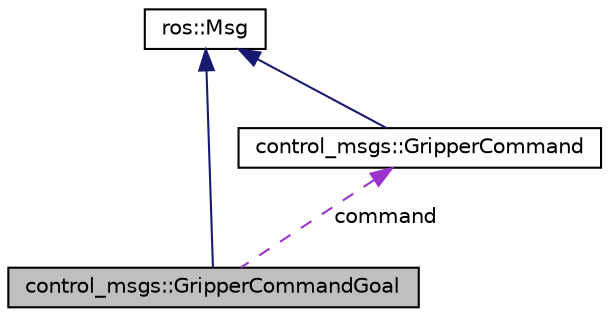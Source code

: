 digraph "control_msgs::GripperCommandGoal"
{
  edge [fontname="Helvetica",fontsize="10",labelfontname="Helvetica",labelfontsize="10"];
  node [fontname="Helvetica",fontsize="10",shape=record];
  Node1 [label="control_msgs::GripperCommandGoal",height=0.2,width=0.4,color="black", fillcolor="grey75", style="filled" fontcolor="black"];
  Node2 -> Node1 [dir="back",color="midnightblue",fontsize="10",style="solid",fontname="Helvetica"];
  Node2 [label="ros::Msg",height=0.2,width=0.4,color="black", fillcolor="white", style="filled",URL="$classros_1_1_msg.html"];
  Node3 -> Node1 [dir="back",color="darkorchid3",fontsize="10",style="dashed",label=" command" ,fontname="Helvetica"];
  Node3 [label="control_msgs::GripperCommand",height=0.2,width=0.4,color="black", fillcolor="white", style="filled",URL="$classcontrol__msgs_1_1_gripper_command.html"];
  Node2 -> Node3 [dir="back",color="midnightblue",fontsize="10",style="solid",fontname="Helvetica"];
}
